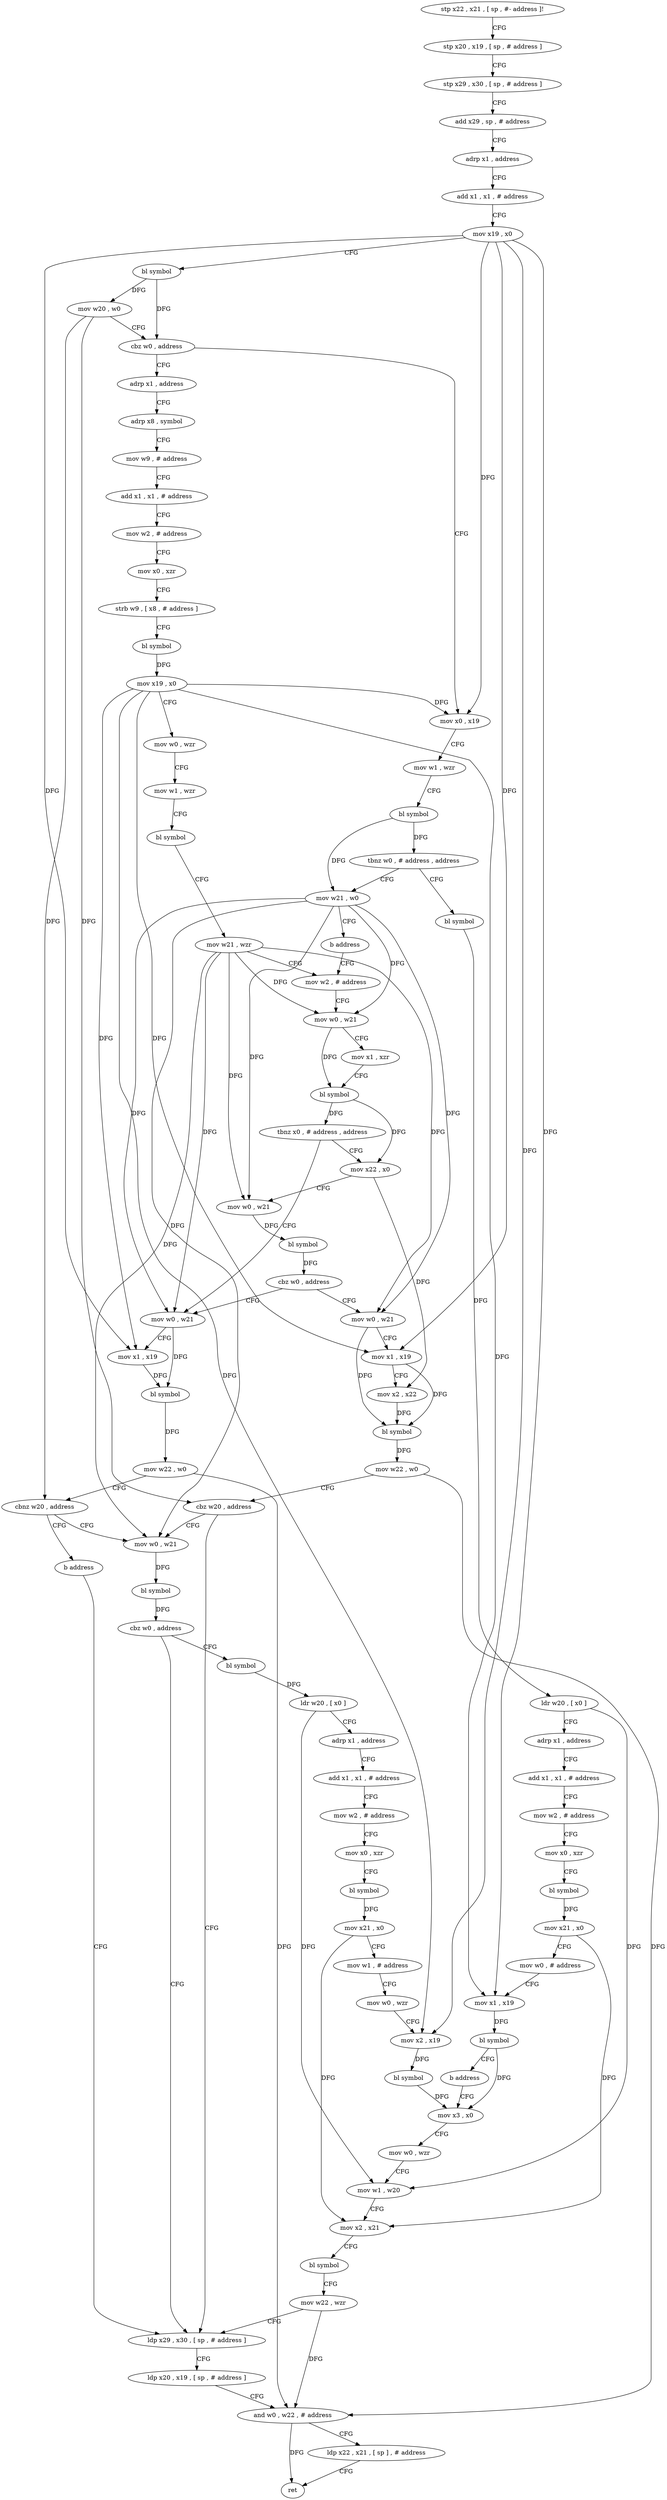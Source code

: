 digraph "func" {
"4203048" [label = "stp x22 , x21 , [ sp , #- address ]!" ]
"4203052" [label = "stp x20 , x19 , [ sp , # address ]" ]
"4203056" [label = "stp x29 , x30 , [ sp , # address ]" ]
"4203060" [label = "add x29 , sp , # address" ]
"4203064" [label = "adrp x1 , address" ]
"4203068" [label = "add x1 , x1 , # address" ]
"4203072" [label = "mov x19 , x0" ]
"4203076" [label = "bl symbol" ]
"4203080" [label = "mov w20 , w0" ]
"4203084" [label = "cbz w0 , address" ]
"4203112" [label = "adrp x1 , address" ]
"4203088" [label = "mov x0 , x19" ]
"4203116" [label = "adrp x8 , symbol" ]
"4203120" [label = "mov w9 , # address" ]
"4203124" [label = "add x1 , x1 , # address" ]
"4203128" [label = "mov w2 , # address" ]
"4203132" [label = "mov x0 , xzr" ]
"4203136" [label = "strb w9 , [ x8 , # address ]" ]
"4203140" [label = "bl symbol" ]
"4203144" [label = "mov x19 , x0" ]
"4203148" [label = "mov w0 , wzr" ]
"4203152" [label = "mov w1 , wzr" ]
"4203156" [label = "bl symbol" ]
"4203160" [label = "mov w21 , wzr" ]
"4203164" [label = "mov w2 , # address" ]
"4203092" [label = "mov w1 , wzr" ]
"4203096" [label = "bl symbol" ]
"4203100" [label = "tbnz w0 , # address , address" ]
"4203224" [label = "bl symbol" ]
"4203104" [label = "mov w21 , w0" ]
"4203200" [label = "mov w0 , w21" ]
"4203204" [label = "mov x1 , x19" ]
"4203208" [label = "bl symbol" ]
"4203212" [label = "mov w22 , w0" ]
"4203216" [label = "cbnz w20 , address" ]
"4203296" [label = "mov w0 , w21" ]
"4203220" [label = "b address" ]
"4203184" [label = "mov x22 , x0" ]
"4203188" [label = "mov w0 , w21" ]
"4203192" [label = "bl symbol" ]
"4203196" [label = "cbz w0 , address" ]
"4203272" [label = "mov w0 , w21" ]
"4203228" [label = "ldr w20 , [ x0 ]" ]
"4203232" [label = "adrp x1 , address" ]
"4203236" [label = "add x1 , x1 , # address" ]
"4203240" [label = "mov w2 , # address" ]
"4203244" [label = "mov x0 , xzr" ]
"4203248" [label = "bl symbol" ]
"4203252" [label = "mov x21 , x0" ]
"4203256" [label = "mov w0 , # address" ]
"4203260" [label = "mov x1 , x19" ]
"4203264" [label = "bl symbol" ]
"4203268" [label = "b address" ]
"4203356" [label = "mov x3 , x0" ]
"4203108" [label = "b address" ]
"4203300" [label = "bl symbol" ]
"4203304" [label = "cbz w0 , address" ]
"4203380" [label = "ldp x29 , x30 , [ sp , # address ]" ]
"4203308" [label = "bl symbol" ]
"4203276" [label = "mov x1 , x19" ]
"4203280" [label = "mov x2 , x22" ]
"4203284" [label = "bl symbol" ]
"4203288" [label = "mov w22 , w0" ]
"4203292" [label = "cbz w20 , address" ]
"4203360" [label = "mov w0 , wzr" ]
"4203364" [label = "mov w1 , w20" ]
"4203368" [label = "mov x2 , x21" ]
"4203372" [label = "bl symbol" ]
"4203376" [label = "mov w22 , wzr" ]
"4203168" [label = "mov w0 , w21" ]
"4203172" [label = "mov x1 , xzr" ]
"4203176" [label = "bl symbol" ]
"4203180" [label = "tbnz x0 , # address , address" ]
"4203384" [label = "ldp x20 , x19 , [ sp , # address ]" ]
"4203388" [label = "and w0 , w22 , # address" ]
"4203392" [label = "ldp x22 , x21 , [ sp ] , # address" ]
"4203396" [label = "ret" ]
"4203312" [label = "ldr w20 , [ x0 ]" ]
"4203316" [label = "adrp x1 , address" ]
"4203320" [label = "add x1 , x1 , # address" ]
"4203324" [label = "mov w2 , # address" ]
"4203328" [label = "mov x0 , xzr" ]
"4203332" [label = "bl symbol" ]
"4203336" [label = "mov x21 , x0" ]
"4203340" [label = "mov w1 , # address" ]
"4203344" [label = "mov w0 , wzr" ]
"4203348" [label = "mov x2 , x19" ]
"4203352" [label = "bl symbol" ]
"4203048" -> "4203052" [ label = "CFG" ]
"4203052" -> "4203056" [ label = "CFG" ]
"4203056" -> "4203060" [ label = "CFG" ]
"4203060" -> "4203064" [ label = "CFG" ]
"4203064" -> "4203068" [ label = "CFG" ]
"4203068" -> "4203072" [ label = "CFG" ]
"4203072" -> "4203076" [ label = "CFG" ]
"4203072" -> "4203088" [ label = "DFG" ]
"4203072" -> "4203260" [ label = "DFG" ]
"4203072" -> "4203204" [ label = "DFG" ]
"4203072" -> "4203276" [ label = "DFG" ]
"4203072" -> "4203348" [ label = "DFG" ]
"4203076" -> "4203080" [ label = "DFG" ]
"4203076" -> "4203084" [ label = "DFG" ]
"4203080" -> "4203084" [ label = "CFG" ]
"4203080" -> "4203216" [ label = "DFG" ]
"4203080" -> "4203292" [ label = "DFG" ]
"4203084" -> "4203112" [ label = "CFG" ]
"4203084" -> "4203088" [ label = "CFG" ]
"4203112" -> "4203116" [ label = "CFG" ]
"4203088" -> "4203092" [ label = "CFG" ]
"4203116" -> "4203120" [ label = "CFG" ]
"4203120" -> "4203124" [ label = "CFG" ]
"4203124" -> "4203128" [ label = "CFG" ]
"4203128" -> "4203132" [ label = "CFG" ]
"4203132" -> "4203136" [ label = "CFG" ]
"4203136" -> "4203140" [ label = "CFG" ]
"4203140" -> "4203144" [ label = "DFG" ]
"4203144" -> "4203148" [ label = "CFG" ]
"4203144" -> "4203088" [ label = "DFG" ]
"4203144" -> "4203260" [ label = "DFG" ]
"4203144" -> "4203204" [ label = "DFG" ]
"4203144" -> "4203276" [ label = "DFG" ]
"4203144" -> "4203348" [ label = "DFG" ]
"4203148" -> "4203152" [ label = "CFG" ]
"4203152" -> "4203156" [ label = "CFG" ]
"4203156" -> "4203160" [ label = "CFG" ]
"4203160" -> "4203164" [ label = "CFG" ]
"4203160" -> "4203168" [ label = "DFG" ]
"4203160" -> "4203200" [ label = "DFG" ]
"4203160" -> "4203188" [ label = "DFG" ]
"4203160" -> "4203296" [ label = "DFG" ]
"4203160" -> "4203272" [ label = "DFG" ]
"4203164" -> "4203168" [ label = "CFG" ]
"4203092" -> "4203096" [ label = "CFG" ]
"4203096" -> "4203100" [ label = "DFG" ]
"4203096" -> "4203104" [ label = "DFG" ]
"4203100" -> "4203224" [ label = "CFG" ]
"4203100" -> "4203104" [ label = "CFG" ]
"4203224" -> "4203228" [ label = "DFG" ]
"4203104" -> "4203108" [ label = "CFG" ]
"4203104" -> "4203168" [ label = "DFG" ]
"4203104" -> "4203200" [ label = "DFG" ]
"4203104" -> "4203188" [ label = "DFG" ]
"4203104" -> "4203296" [ label = "DFG" ]
"4203104" -> "4203272" [ label = "DFG" ]
"4203200" -> "4203204" [ label = "CFG" ]
"4203200" -> "4203208" [ label = "DFG" ]
"4203204" -> "4203208" [ label = "DFG" ]
"4203208" -> "4203212" [ label = "DFG" ]
"4203212" -> "4203216" [ label = "CFG" ]
"4203212" -> "4203388" [ label = "DFG" ]
"4203216" -> "4203296" [ label = "CFG" ]
"4203216" -> "4203220" [ label = "CFG" ]
"4203296" -> "4203300" [ label = "DFG" ]
"4203220" -> "4203380" [ label = "CFG" ]
"4203184" -> "4203188" [ label = "CFG" ]
"4203184" -> "4203280" [ label = "DFG" ]
"4203188" -> "4203192" [ label = "DFG" ]
"4203192" -> "4203196" [ label = "DFG" ]
"4203196" -> "4203272" [ label = "CFG" ]
"4203196" -> "4203200" [ label = "CFG" ]
"4203272" -> "4203276" [ label = "CFG" ]
"4203272" -> "4203284" [ label = "DFG" ]
"4203228" -> "4203232" [ label = "CFG" ]
"4203228" -> "4203364" [ label = "DFG" ]
"4203232" -> "4203236" [ label = "CFG" ]
"4203236" -> "4203240" [ label = "CFG" ]
"4203240" -> "4203244" [ label = "CFG" ]
"4203244" -> "4203248" [ label = "CFG" ]
"4203248" -> "4203252" [ label = "DFG" ]
"4203252" -> "4203256" [ label = "CFG" ]
"4203252" -> "4203368" [ label = "DFG" ]
"4203256" -> "4203260" [ label = "CFG" ]
"4203260" -> "4203264" [ label = "DFG" ]
"4203264" -> "4203268" [ label = "CFG" ]
"4203264" -> "4203356" [ label = "DFG" ]
"4203268" -> "4203356" [ label = "CFG" ]
"4203356" -> "4203360" [ label = "CFG" ]
"4203108" -> "4203164" [ label = "CFG" ]
"4203300" -> "4203304" [ label = "DFG" ]
"4203304" -> "4203380" [ label = "CFG" ]
"4203304" -> "4203308" [ label = "CFG" ]
"4203380" -> "4203384" [ label = "CFG" ]
"4203308" -> "4203312" [ label = "DFG" ]
"4203276" -> "4203280" [ label = "CFG" ]
"4203276" -> "4203284" [ label = "DFG" ]
"4203280" -> "4203284" [ label = "DFG" ]
"4203284" -> "4203288" [ label = "DFG" ]
"4203288" -> "4203292" [ label = "CFG" ]
"4203288" -> "4203388" [ label = "DFG" ]
"4203292" -> "4203380" [ label = "CFG" ]
"4203292" -> "4203296" [ label = "CFG" ]
"4203360" -> "4203364" [ label = "CFG" ]
"4203364" -> "4203368" [ label = "CFG" ]
"4203368" -> "4203372" [ label = "CFG" ]
"4203372" -> "4203376" [ label = "CFG" ]
"4203376" -> "4203380" [ label = "CFG" ]
"4203376" -> "4203388" [ label = "DFG" ]
"4203168" -> "4203172" [ label = "CFG" ]
"4203168" -> "4203176" [ label = "DFG" ]
"4203172" -> "4203176" [ label = "CFG" ]
"4203176" -> "4203180" [ label = "DFG" ]
"4203176" -> "4203184" [ label = "DFG" ]
"4203180" -> "4203200" [ label = "CFG" ]
"4203180" -> "4203184" [ label = "CFG" ]
"4203384" -> "4203388" [ label = "CFG" ]
"4203388" -> "4203392" [ label = "CFG" ]
"4203388" -> "4203396" [ label = "DFG" ]
"4203392" -> "4203396" [ label = "CFG" ]
"4203312" -> "4203316" [ label = "CFG" ]
"4203312" -> "4203364" [ label = "DFG" ]
"4203316" -> "4203320" [ label = "CFG" ]
"4203320" -> "4203324" [ label = "CFG" ]
"4203324" -> "4203328" [ label = "CFG" ]
"4203328" -> "4203332" [ label = "CFG" ]
"4203332" -> "4203336" [ label = "DFG" ]
"4203336" -> "4203340" [ label = "CFG" ]
"4203336" -> "4203368" [ label = "DFG" ]
"4203340" -> "4203344" [ label = "CFG" ]
"4203344" -> "4203348" [ label = "CFG" ]
"4203348" -> "4203352" [ label = "DFG" ]
"4203352" -> "4203356" [ label = "DFG" ]
}
